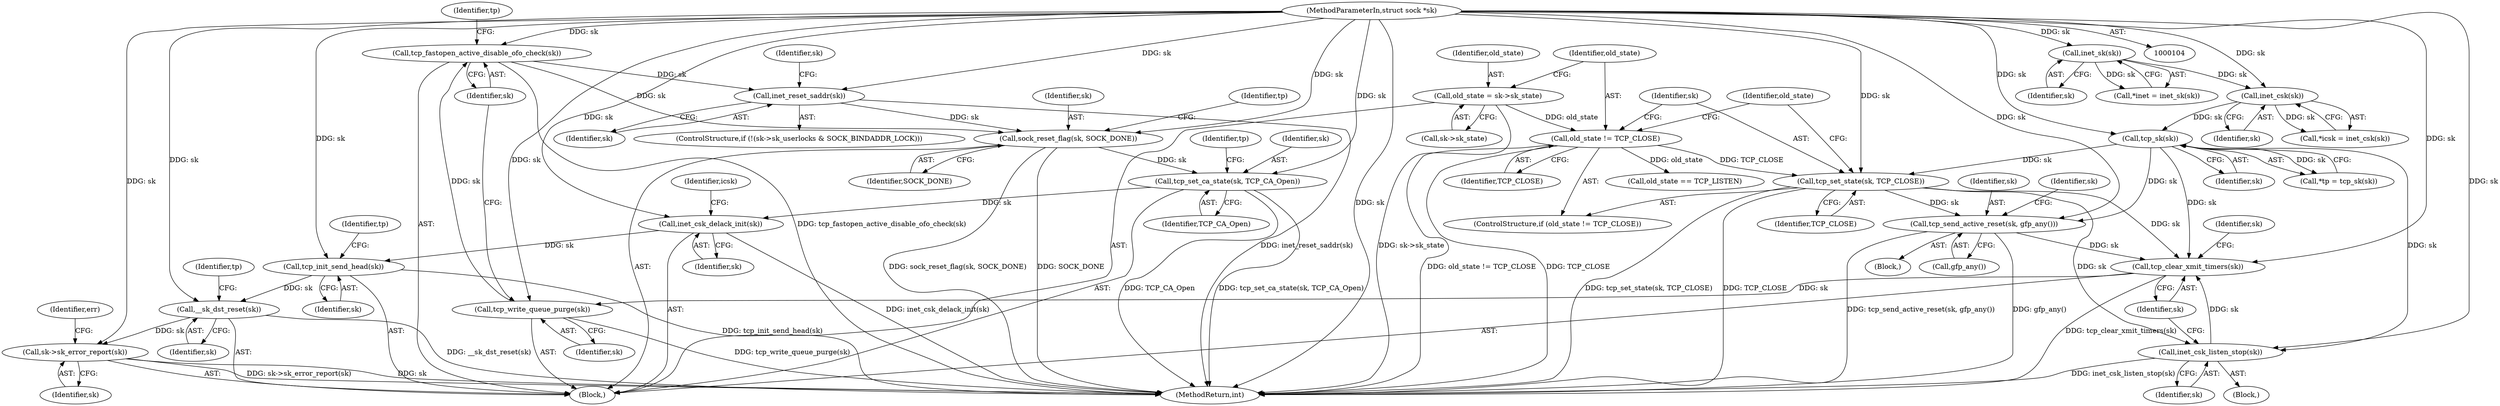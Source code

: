 digraph "0_linux_499350a5a6e7512d9ed369ed63a4244b6536f4f8@API" {
"1000207" [label="(Call,tcp_fastopen_active_disable_ofo_check(sk))"];
"1000205" [label="(Call,tcp_write_queue_purge(sk))"];
"1000198" [label="(Call,tcp_clear_xmit_timers(sk))"];
"1000180" [label="(Call,tcp_send_active_reset(sk, gfp_any()))"];
"1000121" [label="(Call,tcp_sk(sk))"];
"1000116" [label="(Call,inet_csk(sk))"];
"1000111" [label="(Call,inet_sk(sk))"];
"1000105" [label="(MethodParameterIn,struct sock *sk)"];
"1000137" [label="(Call,tcp_set_state(sk, TCP_CLOSE))"];
"1000134" [label="(Call,old_state != TCP_CLOSE)"];
"1000128" [label="(Call,old_state = sk->sk_state)"];
"1000145" [label="(Call,inet_csk_listen_stop(sk))"];
"1000226" [label="(Call,inet_reset_saddr(sk))"];
"1000233" [label="(Call,sock_reset_flag(sk, SOCK_DONE))"];
"1000296" [label="(Call,tcp_set_ca_state(sk, TCP_CA_Open))"];
"1000301" [label="(Call,inet_csk_delack_init(sk))"];
"1000310" [label="(Call,tcp_init_send_head(sk))"];
"1000322" [label="(Call,__sk_dst_reset(sk))"];
"1000342" [label="(Call,sk->sk_error_report(sk))"];
"1000227" [label="(Identifier,sk)"];
"1000116" [label="(Call,inet_csk(sk))"];
"1000133" [label="(ControlStructure,if (old_state != TCP_CLOSE))"];
"1000226" [label="(Call,inet_reset_saddr(sk))"];
"1000114" [label="(Call,*icsk = inet_csk(sk))"];
"1000137" [label="(Call,tcp_set_state(sk, TCP_CLOSE))"];
"1000128" [label="(Call,old_state = sk->sk_state)"];
"1000141" [label="(Call,old_state == TCP_LISTEN)"];
"1000134" [label="(Call,old_state != TCP_CLOSE)"];
"1000203" [label="(Identifier,sk)"];
"1000342" [label="(Call,sk->sk_error_report(sk))"];
"1000296" [label="(Call,tcp_set_ca_state(sk, TCP_CA_Open))"];
"1000343" [label="(Identifier,sk)"];
"1000212" [label="(Identifier,tp)"];
"1000182" [label="(Call,gfp_any())"];
"1000119" [label="(Call,*tp = tcp_sk(sk))"];
"1000230" [label="(Identifier,sk)"];
"1000198" [label="(Call,tcp_clear_xmit_timers(sk))"];
"1000142" [label="(Identifier,old_state)"];
"1000105" [label="(MethodParameterIn,struct sock *sk)"];
"1000219" [label="(ControlStructure,if (!(sk->sk_userlocks & SOCK_BINDADDR_LOCK)))"];
"1000315" [label="(Identifier,tp)"];
"1000145" [label="(Call,inet_csk_listen_stop(sk))"];
"1000129" [label="(Identifier,old_state)"];
"1000234" [label="(Identifier,sk)"];
"1000138" [label="(Identifier,sk)"];
"1000311" [label="(Identifier,sk)"];
"1000130" [label="(Call,sk->sk_state)"];
"1000144" [label="(Block,)"];
"1000205" [label="(Call,tcp_write_queue_purge(sk))"];
"1000345" [label="(Identifier,err)"];
"1000117" [label="(Identifier,sk)"];
"1000302" [label="(Identifier,sk)"];
"1000233" [label="(Call,sock_reset_flag(sk, SOCK_DONE))"];
"1000107" [label="(Block,)"];
"1000301" [label="(Call,inet_csk_delack_init(sk))"];
"1000135" [label="(Identifier,old_state)"];
"1000146" [label="(Identifier,sk)"];
"1000121" [label="(Call,tcp_sk(sk))"];
"1000112" [label="(Identifier,sk)"];
"1000111" [label="(Call,inet_sk(sk))"];
"1000235" [label="(Identifier,SOCK_DONE)"];
"1000139" [label="(Identifier,TCP_CLOSE)"];
"1000306" [label="(Identifier,icsk)"];
"1000323" [label="(Identifier,sk)"];
"1000206" [label="(Identifier,sk)"];
"1000346" [label="(MethodReturn,int)"];
"1000298" [label="(Identifier,TCP_CA_Open)"];
"1000180" [label="(Call,tcp_send_active_reset(sk, gfp_any()))"];
"1000238" [label="(Identifier,tp)"];
"1000297" [label="(Identifier,sk)"];
"1000300" [label="(Identifier,tp)"];
"1000109" [label="(Call,*inet = inet_sk(sk))"];
"1000325" [label="(Identifier,tp)"];
"1000122" [label="(Identifier,sk)"];
"1000208" [label="(Identifier,sk)"];
"1000179" [label="(Block,)"];
"1000322" [label="(Call,__sk_dst_reset(sk))"];
"1000181" [label="(Identifier,sk)"];
"1000185" [label="(Identifier,sk)"];
"1000199" [label="(Identifier,sk)"];
"1000207" [label="(Call,tcp_fastopen_active_disable_ofo_check(sk))"];
"1000310" [label="(Call,tcp_init_send_head(sk))"];
"1000136" [label="(Identifier,TCP_CLOSE)"];
"1000207" -> "1000107"  [label="AST: "];
"1000207" -> "1000208"  [label="CFG: "];
"1000208" -> "1000207"  [label="AST: "];
"1000212" -> "1000207"  [label="CFG: "];
"1000207" -> "1000346"  [label="DDG: tcp_fastopen_active_disable_ofo_check(sk)"];
"1000205" -> "1000207"  [label="DDG: sk"];
"1000105" -> "1000207"  [label="DDG: sk"];
"1000207" -> "1000226"  [label="DDG: sk"];
"1000207" -> "1000233"  [label="DDG: sk"];
"1000205" -> "1000107"  [label="AST: "];
"1000205" -> "1000206"  [label="CFG: "];
"1000206" -> "1000205"  [label="AST: "];
"1000208" -> "1000205"  [label="CFG: "];
"1000205" -> "1000346"  [label="DDG: tcp_write_queue_purge(sk)"];
"1000198" -> "1000205"  [label="DDG: sk"];
"1000105" -> "1000205"  [label="DDG: sk"];
"1000198" -> "1000107"  [label="AST: "];
"1000198" -> "1000199"  [label="CFG: "];
"1000199" -> "1000198"  [label="AST: "];
"1000203" -> "1000198"  [label="CFG: "];
"1000198" -> "1000346"  [label="DDG: tcp_clear_xmit_timers(sk)"];
"1000180" -> "1000198"  [label="DDG: sk"];
"1000121" -> "1000198"  [label="DDG: sk"];
"1000137" -> "1000198"  [label="DDG: sk"];
"1000145" -> "1000198"  [label="DDG: sk"];
"1000105" -> "1000198"  [label="DDG: sk"];
"1000180" -> "1000179"  [label="AST: "];
"1000180" -> "1000182"  [label="CFG: "];
"1000181" -> "1000180"  [label="AST: "];
"1000182" -> "1000180"  [label="AST: "];
"1000185" -> "1000180"  [label="CFG: "];
"1000180" -> "1000346"  [label="DDG: gfp_any()"];
"1000180" -> "1000346"  [label="DDG: tcp_send_active_reset(sk, gfp_any())"];
"1000121" -> "1000180"  [label="DDG: sk"];
"1000137" -> "1000180"  [label="DDG: sk"];
"1000105" -> "1000180"  [label="DDG: sk"];
"1000121" -> "1000119"  [label="AST: "];
"1000121" -> "1000122"  [label="CFG: "];
"1000122" -> "1000121"  [label="AST: "];
"1000119" -> "1000121"  [label="CFG: "];
"1000121" -> "1000119"  [label="DDG: sk"];
"1000116" -> "1000121"  [label="DDG: sk"];
"1000105" -> "1000121"  [label="DDG: sk"];
"1000121" -> "1000137"  [label="DDG: sk"];
"1000121" -> "1000145"  [label="DDG: sk"];
"1000116" -> "1000114"  [label="AST: "];
"1000116" -> "1000117"  [label="CFG: "];
"1000117" -> "1000116"  [label="AST: "];
"1000114" -> "1000116"  [label="CFG: "];
"1000116" -> "1000114"  [label="DDG: sk"];
"1000111" -> "1000116"  [label="DDG: sk"];
"1000105" -> "1000116"  [label="DDG: sk"];
"1000111" -> "1000109"  [label="AST: "];
"1000111" -> "1000112"  [label="CFG: "];
"1000112" -> "1000111"  [label="AST: "];
"1000109" -> "1000111"  [label="CFG: "];
"1000111" -> "1000109"  [label="DDG: sk"];
"1000105" -> "1000111"  [label="DDG: sk"];
"1000105" -> "1000104"  [label="AST: "];
"1000105" -> "1000346"  [label="DDG: sk"];
"1000105" -> "1000137"  [label="DDG: sk"];
"1000105" -> "1000145"  [label="DDG: sk"];
"1000105" -> "1000226"  [label="DDG: sk"];
"1000105" -> "1000233"  [label="DDG: sk"];
"1000105" -> "1000296"  [label="DDG: sk"];
"1000105" -> "1000301"  [label="DDG: sk"];
"1000105" -> "1000310"  [label="DDG: sk"];
"1000105" -> "1000322"  [label="DDG: sk"];
"1000105" -> "1000342"  [label="DDG: sk"];
"1000137" -> "1000133"  [label="AST: "];
"1000137" -> "1000139"  [label="CFG: "];
"1000138" -> "1000137"  [label="AST: "];
"1000139" -> "1000137"  [label="AST: "];
"1000142" -> "1000137"  [label="CFG: "];
"1000137" -> "1000346"  [label="DDG: TCP_CLOSE"];
"1000137" -> "1000346"  [label="DDG: tcp_set_state(sk, TCP_CLOSE)"];
"1000134" -> "1000137"  [label="DDG: TCP_CLOSE"];
"1000137" -> "1000145"  [label="DDG: sk"];
"1000134" -> "1000133"  [label="AST: "];
"1000134" -> "1000136"  [label="CFG: "];
"1000135" -> "1000134"  [label="AST: "];
"1000136" -> "1000134"  [label="AST: "];
"1000138" -> "1000134"  [label="CFG: "];
"1000142" -> "1000134"  [label="CFG: "];
"1000134" -> "1000346"  [label="DDG: old_state != TCP_CLOSE"];
"1000134" -> "1000346"  [label="DDG: TCP_CLOSE"];
"1000128" -> "1000134"  [label="DDG: old_state"];
"1000134" -> "1000141"  [label="DDG: old_state"];
"1000128" -> "1000107"  [label="AST: "];
"1000128" -> "1000130"  [label="CFG: "];
"1000129" -> "1000128"  [label="AST: "];
"1000130" -> "1000128"  [label="AST: "];
"1000135" -> "1000128"  [label="CFG: "];
"1000128" -> "1000346"  [label="DDG: sk->sk_state"];
"1000145" -> "1000144"  [label="AST: "];
"1000145" -> "1000146"  [label="CFG: "];
"1000146" -> "1000145"  [label="AST: "];
"1000199" -> "1000145"  [label="CFG: "];
"1000145" -> "1000346"  [label="DDG: inet_csk_listen_stop(sk)"];
"1000226" -> "1000219"  [label="AST: "];
"1000226" -> "1000227"  [label="CFG: "];
"1000227" -> "1000226"  [label="AST: "];
"1000230" -> "1000226"  [label="CFG: "];
"1000226" -> "1000346"  [label="DDG: inet_reset_saddr(sk)"];
"1000226" -> "1000233"  [label="DDG: sk"];
"1000233" -> "1000107"  [label="AST: "];
"1000233" -> "1000235"  [label="CFG: "];
"1000234" -> "1000233"  [label="AST: "];
"1000235" -> "1000233"  [label="AST: "];
"1000238" -> "1000233"  [label="CFG: "];
"1000233" -> "1000346"  [label="DDG: sock_reset_flag(sk, SOCK_DONE)"];
"1000233" -> "1000346"  [label="DDG: SOCK_DONE"];
"1000233" -> "1000296"  [label="DDG: sk"];
"1000296" -> "1000107"  [label="AST: "];
"1000296" -> "1000298"  [label="CFG: "];
"1000297" -> "1000296"  [label="AST: "];
"1000298" -> "1000296"  [label="AST: "];
"1000300" -> "1000296"  [label="CFG: "];
"1000296" -> "1000346"  [label="DDG: TCP_CA_Open"];
"1000296" -> "1000346"  [label="DDG: tcp_set_ca_state(sk, TCP_CA_Open)"];
"1000296" -> "1000301"  [label="DDG: sk"];
"1000301" -> "1000107"  [label="AST: "];
"1000301" -> "1000302"  [label="CFG: "];
"1000302" -> "1000301"  [label="AST: "];
"1000306" -> "1000301"  [label="CFG: "];
"1000301" -> "1000346"  [label="DDG: inet_csk_delack_init(sk)"];
"1000301" -> "1000310"  [label="DDG: sk"];
"1000310" -> "1000107"  [label="AST: "];
"1000310" -> "1000311"  [label="CFG: "];
"1000311" -> "1000310"  [label="AST: "];
"1000315" -> "1000310"  [label="CFG: "];
"1000310" -> "1000346"  [label="DDG: tcp_init_send_head(sk)"];
"1000310" -> "1000322"  [label="DDG: sk"];
"1000322" -> "1000107"  [label="AST: "];
"1000322" -> "1000323"  [label="CFG: "];
"1000323" -> "1000322"  [label="AST: "];
"1000325" -> "1000322"  [label="CFG: "];
"1000322" -> "1000346"  [label="DDG: __sk_dst_reset(sk)"];
"1000322" -> "1000342"  [label="DDG: sk"];
"1000342" -> "1000107"  [label="AST: "];
"1000342" -> "1000343"  [label="CFG: "];
"1000343" -> "1000342"  [label="AST: "];
"1000345" -> "1000342"  [label="CFG: "];
"1000342" -> "1000346"  [label="DDG: sk->sk_error_report(sk)"];
"1000342" -> "1000346"  [label="DDG: sk"];
}
